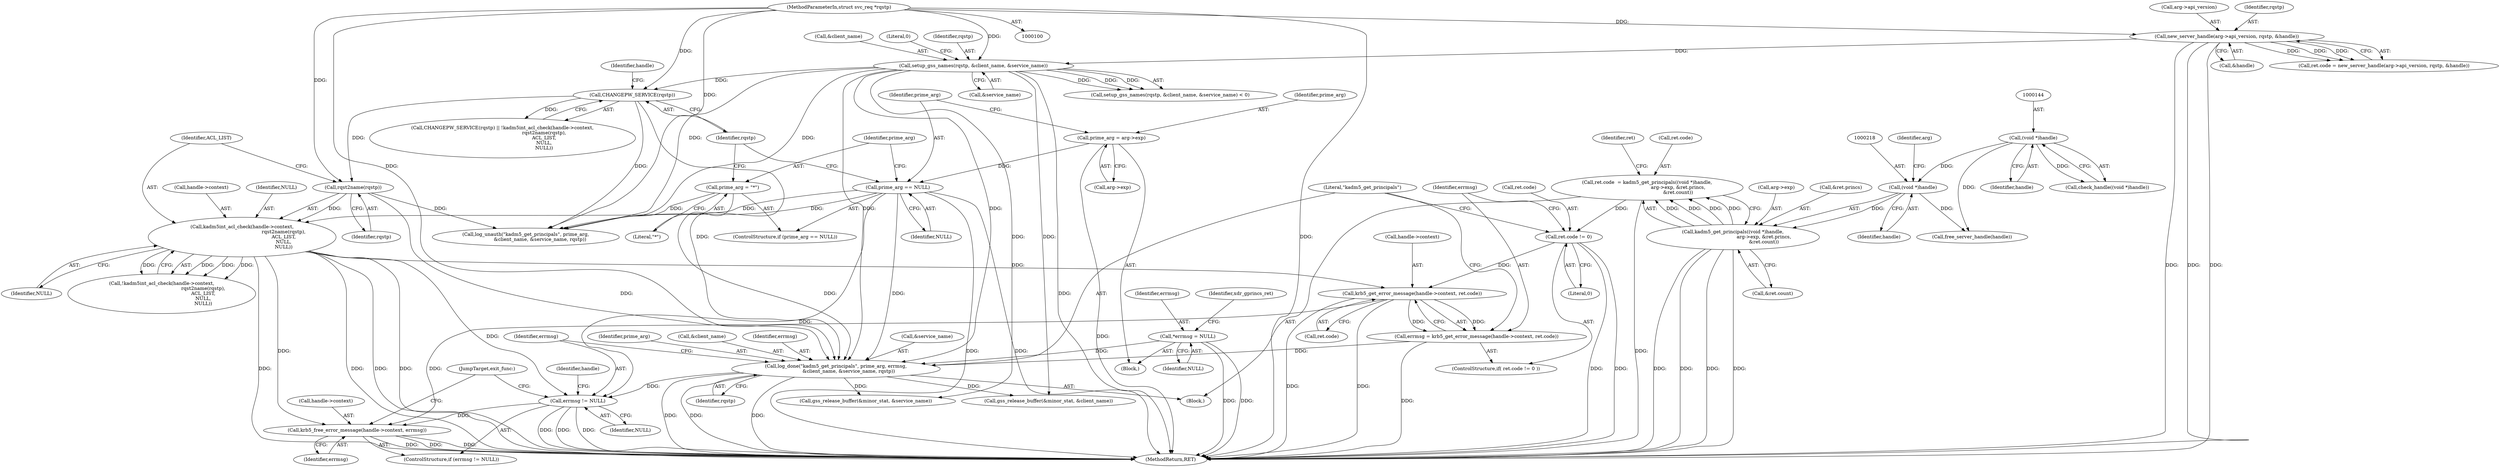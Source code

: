 digraph "0_krb5_83ed75feba32e46f736fcce0d96a0445f29b96c2_11@API" {
"1000259" [label="(Call,krb5_free_error_message(handle->context, errmsg))"];
"1000187" [label="(Call,kadm5int_acl_check(handle->context,\n                                                       rqst2name(rqstp),\n                                                       ACL_LIST,\n                                                       NULL,\n                                                       NULL))"];
"1000191" [label="(Call,rqst2name(rqstp))"];
"1000184" [label="(Call,CHANGEPW_SERVICE(rqstp))"];
"1000156" [label="(Call,setup_gss_names(rqstp, &client_name, &service_name))"];
"1000129" [label="(Call,new_server_handle(arg->api_version, rqstp, &handle))"];
"1000102" [label="(MethodParameterIn,struct svc_req *rqstp)"];
"1000176" [label="(Call,prime_arg == NULL)"];
"1000170" [label="(Call,prime_arg = arg->exp)"];
"1000239" [label="(Call,krb5_get_error_message(handle->context, ret.code))"];
"1000232" [label="(Call,ret.code != 0)"];
"1000212" [label="(Call,ret.code  = kadm5_get_principals((void *)handle,\n                                         arg->exp, &ret.princs,\n                                         &ret.count))"];
"1000216" [label="(Call,kadm5_get_principals((void *)handle,\n                                         arg->exp, &ret.princs,\n                                         &ret.count))"];
"1000217" [label="(Call,(void *)handle)"];
"1000143" [label="(Call,(void *)handle)"];
"1000256" [label="(Call,errmsg != NULL)"];
"1000246" [label="(Call,log_done(\"kadm5_get_principals\", prime_arg, errmsg,\n                 &client_name, &service_name, rqstp))"];
"1000179" [label="(Call,prime_arg = \"*\")"];
"1000237" [label="(Call,errmsg = krb5_get_error_message(handle->context, ret.code))"];
"1000117" [label="(Call,*errmsg = NULL)"];
"1000249" [label="(Identifier,errmsg)"];
"1000189" [label="(Identifier,handle)"];
"1000265" [label="(Call,gss_release_buffer(&minor_stat, &client_name))"];
"1000117" [label="(Call,*errmsg = NULL)"];
"1000243" [label="(Call,ret.code)"];
"1000180" [label="(Identifier,prime_arg)"];
"1000191" [label="(Call,rqst2name(rqstp))"];
"1000254" [label="(Identifier,rqstp)"];
"1000176" [label="(Call,prime_arg == NULL)"];
"1000187" [label="(Call,kadm5int_acl_check(handle->context,\n                                                       rqst2name(rqstp),\n                                                       ACL_LIST,\n                                                       NULL,\n                                                       NULL))"];
"1000175" [label="(ControlStructure,if (prime_arg == NULL))"];
"1000158" [label="(Call,&client_name)"];
"1000134" [label="(Call,&handle)"];
"1000103" [label="(Block,)"];
"1000162" [label="(Literal,0)"];
"1000188" [label="(Call,handle->context)"];
"1000125" [label="(Call,ret.code = new_server_handle(arg->api_version, rqstp, &handle))"];
"1000102" [label="(MethodParameterIn,struct svc_req *rqstp)"];
"1000179" [label="(Call,prime_arg = \"*\")"];
"1000232" [label="(Call,ret.code != 0)"];
"1000275" [label="(Call,free_server_handle(handle))"];
"1000212" [label="(Call,ret.code  = kadm5_get_principals((void *)handle,\n                                         arg->exp, &ret.princs,\n                                         &ret.count))"];
"1000256" [label="(Call,errmsg != NULL)"];
"1000236" [label="(Literal,0)"];
"1000178" [label="(Identifier,NULL)"];
"1000118" [label="(Identifier,errmsg)"];
"1000255" [label="(ControlStructure,if (errmsg != NULL))"];
"1000227" [label="(Call,&ret.count)"];
"1000216" [label="(Call,kadm5_get_principals((void *)handle,\n                                         arg->exp, &ret.princs,\n                                         &ret.count))"];
"1000246" [label="(Call,log_done(\"kadm5_get_principals\", prime_arg, errmsg,\n                 &client_name, &service_name, rqstp))"];
"1000238" [label="(Identifier,errmsg)"];
"1000172" [label="(Call,arg->exp)"];
"1000259" [label="(Call,krb5_free_error_message(handle->context, errmsg))"];
"1000231" [label="(ControlStructure,if( ret.code != 0 ))"];
"1000217" [label="(Call,(void *)handle)"];
"1000280" [label="(MethodReturn,RET)"];
"1000234" [label="(Identifier,ret)"];
"1000160" [label="(Call,&service_name)"];
"1000143" [label="(Call,(void *)handle)"];
"1000130" [label="(Call,arg->api_version)"];
"1000184" [label="(Call,CHANGEPW_SERVICE(rqstp))"];
"1000142" [label="(Call,check_handle((void *)handle))"];
"1000221" [label="(Identifier,arg)"];
"1000237" [label="(Call,errmsg = krb5_get_error_message(handle->context, ret.code))"];
"1000264" [label="(JumpTarget,exit_func:)"];
"1000270" [label="(Call,gss_release_buffer(&minor_stat, &service_name))"];
"1000240" [label="(Call,handle->context)"];
"1000133" [label="(Identifier,rqstp)"];
"1000193" [label="(Identifier,ACL_LIST)"];
"1000129" [label="(Call,new_server_handle(arg->api_version, rqstp, &handle))"];
"1000186" [label="(Call,!kadm5int_acl_check(handle->context,\n                                                       rqst2name(rqstp),\n                                                       ACL_LIST,\n                                                       NULL,\n                                                       NULL))"];
"1000156" [label="(Call,setup_gss_names(rqstp, &client_name, &service_name))"];
"1000257" [label="(Identifier,errmsg)"];
"1000211" [label="(Block,)"];
"1000263" [label="(Identifier,errmsg)"];
"1000239" [label="(Call,krb5_get_error_message(handle->context, ret.code))"];
"1000192" [label="(Identifier,rqstp)"];
"1000183" [label="(Call,CHANGEPW_SERVICE(rqstp) || !kadm5int_acl_check(handle->context,\n                                                       rqst2name(rqstp),\n                                                       ACL_LIST,\n                                                       NULL,\n                                                       NULL))"];
"1000195" [label="(Identifier,NULL)"];
"1000185" [label="(Identifier,rqstp)"];
"1000177" [label="(Identifier,prime_arg)"];
"1000233" [label="(Call,ret.code)"];
"1000252" [label="(Call,&service_name)"];
"1000155" [label="(Call,setup_gss_names(rqstp, &client_name, &service_name) < 0)"];
"1000202" [label="(Call,log_unauth(\"kadm5_get_principals\", prime_arg,\n                   &client_name, &service_name, rqstp))"];
"1000171" [label="(Identifier,prime_arg)"];
"1000248" [label="(Identifier,prime_arg)"];
"1000247" [label="(Literal,\"kadm5_get_principals\")"];
"1000220" [label="(Call,arg->exp)"];
"1000219" [label="(Identifier,handle)"];
"1000170" [label="(Call,prime_arg = arg->exp)"];
"1000145" [label="(Identifier,handle)"];
"1000223" [label="(Call,&ret.princs)"];
"1000157" [label="(Identifier,rqstp)"];
"1000194" [label="(Identifier,NULL)"];
"1000119" [label="(Identifier,NULL)"];
"1000213" [label="(Call,ret.code)"];
"1000258" [label="(Identifier,NULL)"];
"1000260" [label="(Call,handle->context)"];
"1000261" [label="(Identifier,handle)"];
"1000181" [label="(Literal,\"*\")"];
"1000250" [label="(Call,&client_name)"];
"1000121" [label="(Identifier,xdr_gprincs_ret)"];
"1000259" -> "1000255"  [label="AST: "];
"1000259" -> "1000263"  [label="CFG: "];
"1000260" -> "1000259"  [label="AST: "];
"1000263" -> "1000259"  [label="AST: "];
"1000264" -> "1000259"  [label="CFG: "];
"1000259" -> "1000280"  [label="DDG: "];
"1000259" -> "1000280"  [label="DDG: "];
"1000259" -> "1000280"  [label="DDG: "];
"1000187" -> "1000259"  [label="DDG: "];
"1000239" -> "1000259"  [label="DDG: "];
"1000256" -> "1000259"  [label="DDG: "];
"1000187" -> "1000186"  [label="AST: "];
"1000187" -> "1000195"  [label="CFG: "];
"1000188" -> "1000187"  [label="AST: "];
"1000191" -> "1000187"  [label="AST: "];
"1000193" -> "1000187"  [label="AST: "];
"1000194" -> "1000187"  [label="AST: "];
"1000195" -> "1000187"  [label="AST: "];
"1000186" -> "1000187"  [label="CFG: "];
"1000187" -> "1000280"  [label="DDG: "];
"1000187" -> "1000280"  [label="DDG: "];
"1000187" -> "1000280"  [label="DDG: "];
"1000187" -> "1000280"  [label="DDG: "];
"1000187" -> "1000186"  [label="DDG: "];
"1000187" -> "1000186"  [label="DDG: "];
"1000187" -> "1000186"  [label="DDG: "];
"1000187" -> "1000186"  [label="DDG: "];
"1000191" -> "1000187"  [label="DDG: "];
"1000176" -> "1000187"  [label="DDG: "];
"1000187" -> "1000239"  [label="DDG: "];
"1000187" -> "1000256"  [label="DDG: "];
"1000191" -> "1000192"  [label="CFG: "];
"1000192" -> "1000191"  [label="AST: "];
"1000193" -> "1000191"  [label="CFG: "];
"1000184" -> "1000191"  [label="DDG: "];
"1000102" -> "1000191"  [label="DDG: "];
"1000191" -> "1000202"  [label="DDG: "];
"1000191" -> "1000246"  [label="DDG: "];
"1000184" -> "1000183"  [label="AST: "];
"1000184" -> "1000185"  [label="CFG: "];
"1000185" -> "1000184"  [label="AST: "];
"1000189" -> "1000184"  [label="CFG: "];
"1000183" -> "1000184"  [label="CFG: "];
"1000184" -> "1000183"  [label="DDG: "];
"1000156" -> "1000184"  [label="DDG: "];
"1000102" -> "1000184"  [label="DDG: "];
"1000184" -> "1000202"  [label="DDG: "];
"1000184" -> "1000246"  [label="DDG: "];
"1000156" -> "1000155"  [label="AST: "];
"1000156" -> "1000160"  [label="CFG: "];
"1000157" -> "1000156"  [label="AST: "];
"1000158" -> "1000156"  [label="AST: "];
"1000160" -> "1000156"  [label="AST: "];
"1000162" -> "1000156"  [label="CFG: "];
"1000156" -> "1000280"  [label="DDG: "];
"1000156" -> "1000155"  [label="DDG: "];
"1000156" -> "1000155"  [label="DDG: "];
"1000156" -> "1000155"  [label="DDG: "];
"1000129" -> "1000156"  [label="DDG: "];
"1000102" -> "1000156"  [label="DDG: "];
"1000156" -> "1000202"  [label="DDG: "];
"1000156" -> "1000202"  [label="DDG: "];
"1000156" -> "1000246"  [label="DDG: "];
"1000156" -> "1000246"  [label="DDG: "];
"1000156" -> "1000265"  [label="DDG: "];
"1000156" -> "1000270"  [label="DDG: "];
"1000129" -> "1000125"  [label="AST: "];
"1000129" -> "1000134"  [label="CFG: "];
"1000130" -> "1000129"  [label="AST: "];
"1000133" -> "1000129"  [label="AST: "];
"1000134" -> "1000129"  [label="AST: "];
"1000125" -> "1000129"  [label="CFG: "];
"1000129" -> "1000280"  [label="DDG: "];
"1000129" -> "1000280"  [label="DDG: "];
"1000129" -> "1000280"  [label="DDG: "];
"1000129" -> "1000125"  [label="DDG: "];
"1000129" -> "1000125"  [label="DDG: "];
"1000129" -> "1000125"  [label="DDG: "];
"1000102" -> "1000129"  [label="DDG: "];
"1000102" -> "1000100"  [label="AST: "];
"1000102" -> "1000280"  [label="DDG: "];
"1000102" -> "1000202"  [label="DDG: "];
"1000102" -> "1000246"  [label="DDG: "];
"1000176" -> "1000175"  [label="AST: "];
"1000176" -> "1000178"  [label="CFG: "];
"1000177" -> "1000176"  [label="AST: "];
"1000178" -> "1000176"  [label="AST: "];
"1000180" -> "1000176"  [label="CFG: "];
"1000185" -> "1000176"  [label="CFG: "];
"1000176" -> "1000280"  [label="DDG: "];
"1000176" -> "1000280"  [label="DDG: "];
"1000170" -> "1000176"  [label="DDG: "];
"1000176" -> "1000202"  [label="DDG: "];
"1000176" -> "1000246"  [label="DDG: "];
"1000176" -> "1000256"  [label="DDG: "];
"1000170" -> "1000103"  [label="AST: "];
"1000170" -> "1000172"  [label="CFG: "];
"1000171" -> "1000170"  [label="AST: "];
"1000172" -> "1000170"  [label="AST: "];
"1000177" -> "1000170"  [label="CFG: "];
"1000170" -> "1000280"  [label="DDG: "];
"1000239" -> "1000237"  [label="AST: "];
"1000239" -> "1000243"  [label="CFG: "];
"1000240" -> "1000239"  [label="AST: "];
"1000243" -> "1000239"  [label="AST: "];
"1000237" -> "1000239"  [label="CFG: "];
"1000239" -> "1000280"  [label="DDG: "];
"1000239" -> "1000280"  [label="DDG: "];
"1000239" -> "1000237"  [label="DDG: "];
"1000239" -> "1000237"  [label="DDG: "];
"1000232" -> "1000239"  [label="DDG: "];
"1000232" -> "1000231"  [label="AST: "];
"1000232" -> "1000236"  [label="CFG: "];
"1000233" -> "1000232"  [label="AST: "];
"1000236" -> "1000232"  [label="AST: "];
"1000238" -> "1000232"  [label="CFG: "];
"1000247" -> "1000232"  [label="CFG: "];
"1000232" -> "1000280"  [label="DDG: "];
"1000232" -> "1000280"  [label="DDG: "];
"1000212" -> "1000232"  [label="DDG: "];
"1000212" -> "1000211"  [label="AST: "];
"1000212" -> "1000216"  [label="CFG: "];
"1000213" -> "1000212"  [label="AST: "];
"1000216" -> "1000212"  [label="AST: "];
"1000234" -> "1000212"  [label="CFG: "];
"1000212" -> "1000280"  [label="DDG: "];
"1000216" -> "1000212"  [label="DDG: "];
"1000216" -> "1000212"  [label="DDG: "];
"1000216" -> "1000212"  [label="DDG: "];
"1000216" -> "1000212"  [label="DDG: "];
"1000216" -> "1000227"  [label="CFG: "];
"1000217" -> "1000216"  [label="AST: "];
"1000220" -> "1000216"  [label="AST: "];
"1000223" -> "1000216"  [label="AST: "];
"1000227" -> "1000216"  [label="AST: "];
"1000216" -> "1000280"  [label="DDG: "];
"1000216" -> "1000280"  [label="DDG: "];
"1000216" -> "1000280"  [label="DDG: "];
"1000216" -> "1000280"  [label="DDG: "];
"1000217" -> "1000216"  [label="DDG: "];
"1000217" -> "1000219"  [label="CFG: "];
"1000218" -> "1000217"  [label="AST: "];
"1000219" -> "1000217"  [label="AST: "];
"1000221" -> "1000217"  [label="CFG: "];
"1000143" -> "1000217"  [label="DDG: "];
"1000217" -> "1000275"  [label="DDG: "];
"1000143" -> "1000142"  [label="AST: "];
"1000143" -> "1000145"  [label="CFG: "];
"1000144" -> "1000143"  [label="AST: "];
"1000145" -> "1000143"  [label="AST: "];
"1000142" -> "1000143"  [label="CFG: "];
"1000143" -> "1000142"  [label="DDG: "];
"1000143" -> "1000275"  [label="DDG: "];
"1000256" -> "1000255"  [label="AST: "];
"1000256" -> "1000258"  [label="CFG: "];
"1000257" -> "1000256"  [label="AST: "];
"1000258" -> "1000256"  [label="AST: "];
"1000261" -> "1000256"  [label="CFG: "];
"1000264" -> "1000256"  [label="CFG: "];
"1000256" -> "1000280"  [label="DDG: "];
"1000256" -> "1000280"  [label="DDG: "];
"1000256" -> "1000280"  [label="DDG: "];
"1000246" -> "1000256"  [label="DDG: "];
"1000246" -> "1000211"  [label="AST: "];
"1000246" -> "1000254"  [label="CFG: "];
"1000247" -> "1000246"  [label="AST: "];
"1000248" -> "1000246"  [label="AST: "];
"1000249" -> "1000246"  [label="AST: "];
"1000250" -> "1000246"  [label="AST: "];
"1000252" -> "1000246"  [label="AST: "];
"1000254" -> "1000246"  [label="AST: "];
"1000257" -> "1000246"  [label="CFG: "];
"1000246" -> "1000280"  [label="DDG: "];
"1000246" -> "1000280"  [label="DDG: "];
"1000246" -> "1000280"  [label="DDG: "];
"1000179" -> "1000246"  [label="DDG: "];
"1000237" -> "1000246"  [label="DDG: "];
"1000117" -> "1000246"  [label="DDG: "];
"1000246" -> "1000265"  [label="DDG: "];
"1000246" -> "1000270"  [label="DDG: "];
"1000179" -> "1000175"  [label="AST: "];
"1000179" -> "1000181"  [label="CFG: "];
"1000180" -> "1000179"  [label="AST: "];
"1000181" -> "1000179"  [label="AST: "];
"1000185" -> "1000179"  [label="CFG: "];
"1000179" -> "1000202"  [label="DDG: "];
"1000237" -> "1000231"  [label="AST: "];
"1000238" -> "1000237"  [label="AST: "];
"1000247" -> "1000237"  [label="CFG: "];
"1000237" -> "1000280"  [label="DDG: "];
"1000117" -> "1000103"  [label="AST: "];
"1000117" -> "1000119"  [label="CFG: "];
"1000118" -> "1000117"  [label="AST: "];
"1000119" -> "1000117"  [label="AST: "];
"1000121" -> "1000117"  [label="CFG: "];
"1000117" -> "1000280"  [label="DDG: "];
"1000117" -> "1000280"  [label="DDG: "];
}
